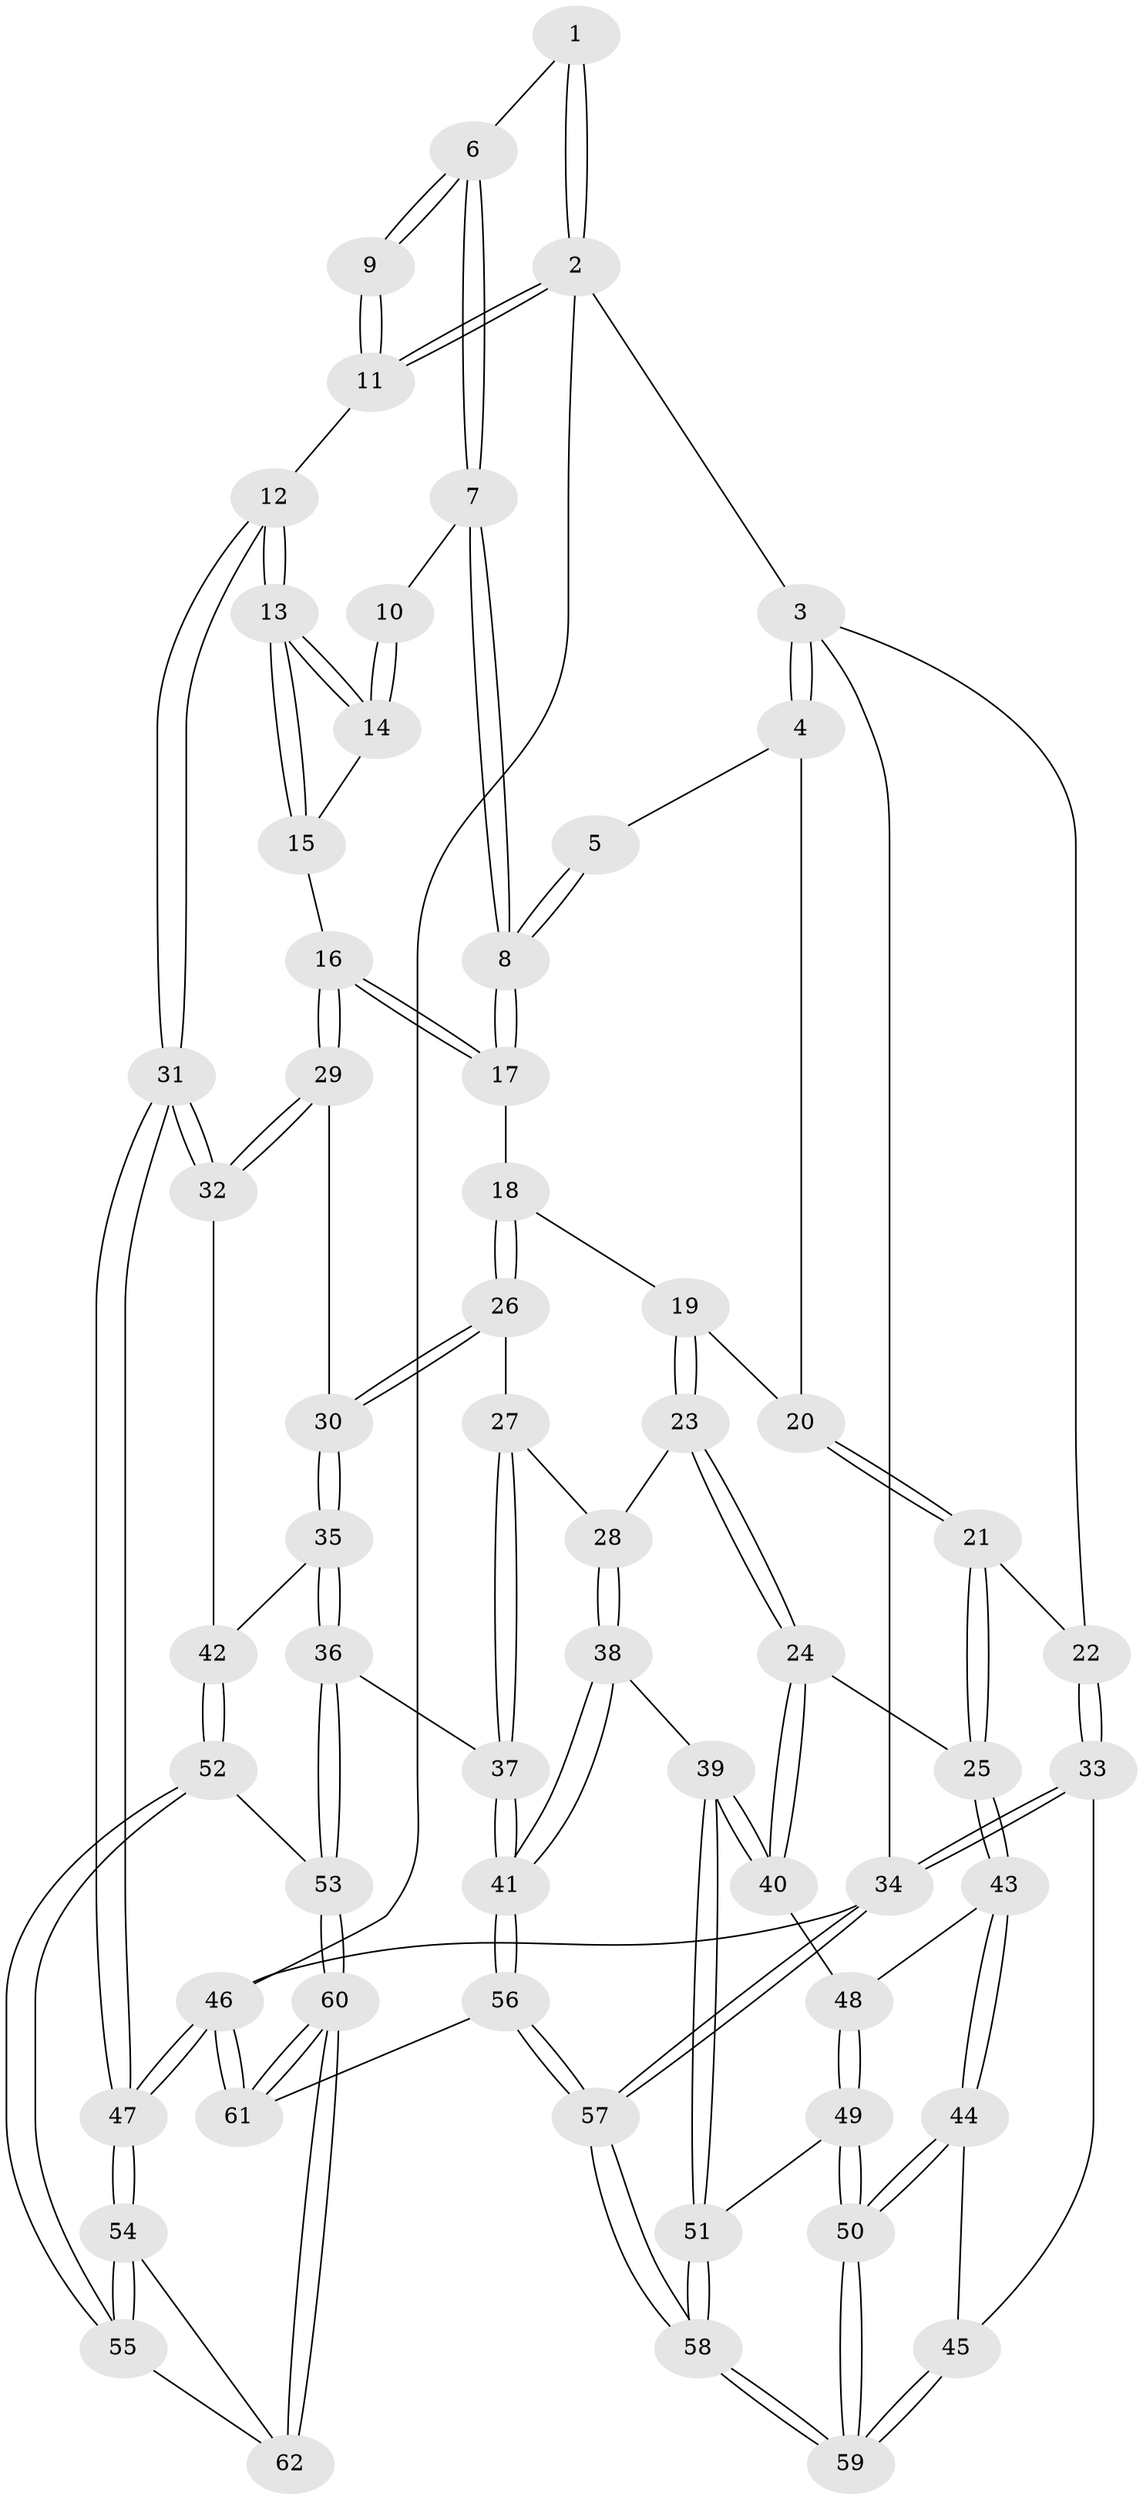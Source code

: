 // Generated by graph-tools (version 1.1) at 2025/11/02/27/25 16:11:57]
// undirected, 62 vertices, 152 edges
graph export_dot {
graph [start="1"]
  node [color=gray90,style=filled];
  1 [pos="+0.8262559743254411+0"];
  2 [pos="+1+0"];
  3 [pos="+0+0"];
  4 [pos="+0.1102790049886734+0"];
  5 [pos="+0.21533478959286956+0"];
  6 [pos="+0.7660642592673125+0.08158079629468265"];
  7 [pos="+0.761677534649557+0.09565341984883494"];
  8 [pos="+0.6514444221467233+0.22057996546132264"];
  9 [pos="+0.9999992234530063+0.12384492930540089"];
  10 [pos="+0.8947779724838826+0.1886564808167223"];
  11 [pos="+1+0.01441809722919257"];
  12 [pos="+1+0.2792549625480146"];
  13 [pos="+1+0.2810989018297279"];
  14 [pos="+0.9348564452374915+0.2351906090261186"];
  15 [pos="+0.8391900830947822+0.3991247445077527"];
  16 [pos="+0.835313785726259+0.40206475505298755"];
  17 [pos="+0.6373259171527457+0.2826570864008399"];
  18 [pos="+0.5884661315863862+0.32408277307683164"];
  19 [pos="+0.34358768160689335+0.2619836001751805"];
  20 [pos="+0.2983171286892701+0.24372944316599426"];
  21 [pos="+0.18461684869703637+0.4607294388564581"];
  22 [pos="+0+0.09169869834490682"];
  23 [pos="+0.3874671262566373+0.4951156135855646"];
  24 [pos="+0.32206011463511725+0.5116428428837507"];
  25 [pos="+0.19072810867103415+0.4984937614046078"];
  26 [pos="+0.5562865181736347+0.43701395467895693"];
  27 [pos="+0.549337373217542+0.4497821655126505"];
  28 [pos="+0.47924662558049574+0.48990136359435227"];
  29 [pos="+0.8399283588270817+0.4181253583177059"];
  30 [pos="+0.7588777685000654+0.5566887618826895"];
  31 [pos="+1+0.6131710279236318"];
  32 [pos="+1+0.6175460413154077"];
  33 [pos="+0+0.6873903616676588"];
  34 [pos="+0+1"];
  35 [pos="+0.7581663527669378+0.6502811448876501"];
  36 [pos="+0.6554262940931911+0.7184929983089133"];
  37 [pos="+0.6461263467827745+0.7177994393646753"];
  38 [pos="+0.4355506444698729+0.715290440074466"];
  39 [pos="+0.4250007997554233+0.7154381323929715"];
  40 [pos="+0.3926834147804344+0.6765388290928392"];
  41 [pos="+0.5464557504720998+0.7714597870205222"];
  42 [pos="+0.9468428814270919+0.6683855570176342"];
  43 [pos="+0.15178716593844052+0.5732553992629378"];
  44 [pos="+0+0.6622479126474415"];
  45 [pos="+0+0.6859539558447222"];
  46 [pos="+1+1"];
  47 [pos="+1+0.9579366525368148"];
  48 [pos="+0.15629943261830415+0.5783744520184947"];
  49 [pos="+0.26010125230953607+0.7333460195692645"];
  50 [pos="+0.19114298113900888+0.8496697412639024"];
  51 [pos="+0.35481676180071164+0.7535853753533137"];
  52 [pos="+0.9022693926772322+0.787107223780034"];
  53 [pos="+0.741458620052151+0.8254320187253131"];
  54 [pos="+1+0.9272724599068487"];
  55 [pos="+0.9198429177830043+0.8675639163268798"];
  56 [pos="+0.47259850461079056+1"];
  57 [pos="+0.27865342273419363+1"];
  58 [pos="+0.27081276087333317+1"];
  59 [pos="+0.22330027785393616+1"];
  60 [pos="+0.7776076461563711+1"];
  61 [pos="+0.7257698772903518+1"];
  62 [pos="+0.8427413697113607+0.9762951376232256"];
  1 -- 2;
  1 -- 2;
  1 -- 6;
  2 -- 3;
  2 -- 11;
  2 -- 11;
  2 -- 46;
  3 -- 4;
  3 -- 4;
  3 -- 22;
  3 -- 34;
  4 -- 5;
  4 -- 20;
  5 -- 8;
  5 -- 8;
  6 -- 7;
  6 -- 7;
  6 -- 9;
  6 -- 9;
  7 -- 8;
  7 -- 8;
  7 -- 10;
  8 -- 17;
  8 -- 17;
  9 -- 11;
  9 -- 11;
  10 -- 14;
  10 -- 14;
  11 -- 12;
  12 -- 13;
  12 -- 13;
  12 -- 31;
  12 -- 31;
  13 -- 14;
  13 -- 14;
  13 -- 15;
  13 -- 15;
  14 -- 15;
  15 -- 16;
  16 -- 17;
  16 -- 17;
  16 -- 29;
  16 -- 29;
  17 -- 18;
  18 -- 19;
  18 -- 26;
  18 -- 26;
  19 -- 20;
  19 -- 23;
  19 -- 23;
  20 -- 21;
  20 -- 21;
  21 -- 22;
  21 -- 25;
  21 -- 25;
  22 -- 33;
  22 -- 33;
  23 -- 24;
  23 -- 24;
  23 -- 28;
  24 -- 25;
  24 -- 40;
  24 -- 40;
  25 -- 43;
  25 -- 43;
  26 -- 27;
  26 -- 30;
  26 -- 30;
  27 -- 28;
  27 -- 37;
  27 -- 37;
  28 -- 38;
  28 -- 38;
  29 -- 30;
  29 -- 32;
  29 -- 32;
  30 -- 35;
  30 -- 35;
  31 -- 32;
  31 -- 32;
  31 -- 47;
  31 -- 47;
  32 -- 42;
  33 -- 34;
  33 -- 34;
  33 -- 45;
  34 -- 57;
  34 -- 57;
  34 -- 46;
  35 -- 36;
  35 -- 36;
  35 -- 42;
  36 -- 37;
  36 -- 53;
  36 -- 53;
  37 -- 41;
  37 -- 41;
  38 -- 39;
  38 -- 41;
  38 -- 41;
  39 -- 40;
  39 -- 40;
  39 -- 51;
  39 -- 51;
  40 -- 48;
  41 -- 56;
  41 -- 56;
  42 -- 52;
  42 -- 52;
  43 -- 44;
  43 -- 44;
  43 -- 48;
  44 -- 45;
  44 -- 50;
  44 -- 50;
  45 -- 59;
  45 -- 59;
  46 -- 47;
  46 -- 47;
  46 -- 61;
  46 -- 61;
  47 -- 54;
  47 -- 54;
  48 -- 49;
  48 -- 49;
  49 -- 50;
  49 -- 50;
  49 -- 51;
  50 -- 59;
  50 -- 59;
  51 -- 58;
  51 -- 58;
  52 -- 53;
  52 -- 55;
  52 -- 55;
  53 -- 60;
  53 -- 60;
  54 -- 55;
  54 -- 55;
  54 -- 62;
  55 -- 62;
  56 -- 57;
  56 -- 57;
  56 -- 61;
  57 -- 58;
  57 -- 58;
  58 -- 59;
  58 -- 59;
  60 -- 61;
  60 -- 61;
  60 -- 62;
  60 -- 62;
}
